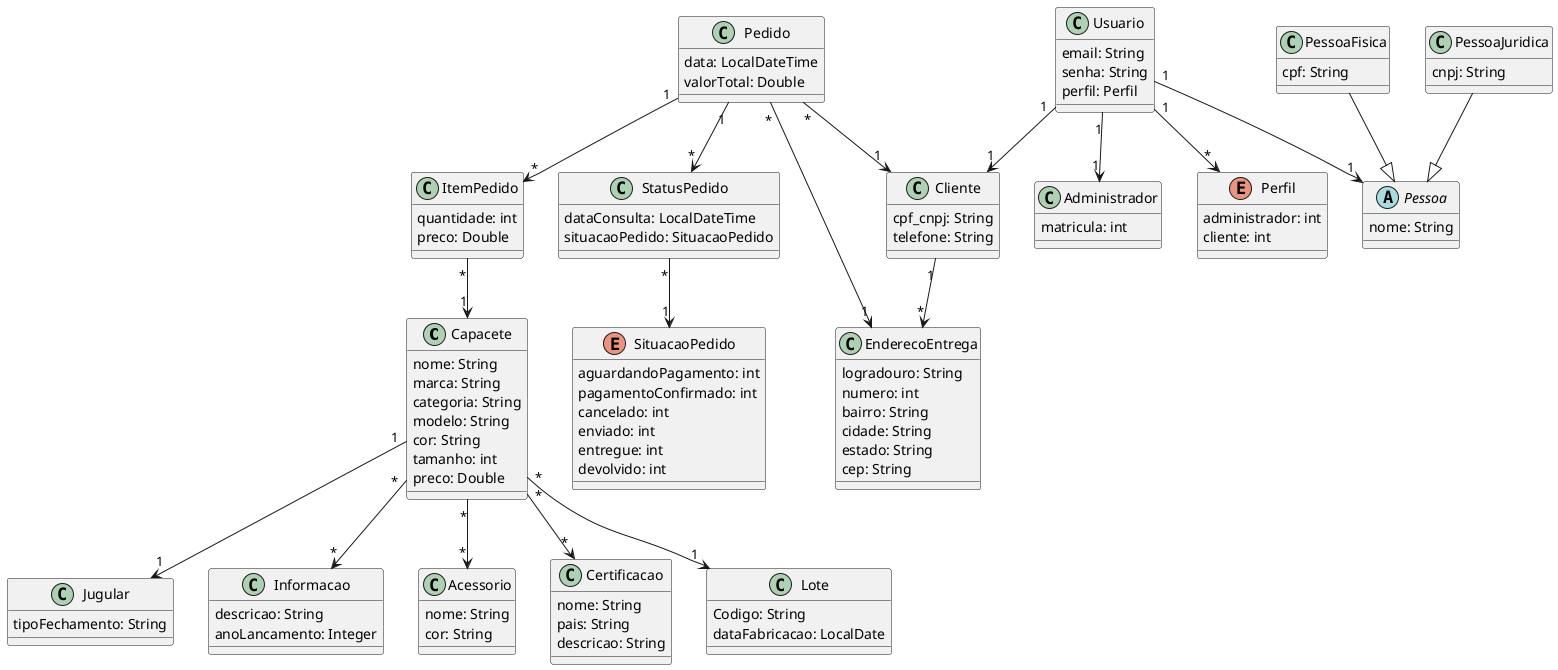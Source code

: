 @startuml

class Capacete {
    nome: String
    marca: String
    categoria: String
    modelo: String
    cor: String
    tamanho: int
    preco: Double
}

class Jugular {
    tipoFechamento: String
    
}

class Informacao {
    descricao: String
    anoLancamento: Integer
}

class Acessorio {
    nome: String
    cor: String
}

class Certificacao {
    nome: String
    pais: String
    descricao: String
}

class Lote {
    Codigo: String
    dataFabricacao: LocalDate
}



class Usuario {
    email: String
    senha: String
    perfil: Perfil
}

enum Perfil {
    administrador: int
    cliente: int
}

class Administrador {
    matricula: int
}

abstract Pessoa {
    nome: String
}

class PessoaFisica{
    cpf: String
}

class PessoaJuridica{
    cnpj: String
}


class Cliente {
    cpf_cnpj: String
    telefone: String
}


class EnderecoEntrega {
    logradouro: String
    numero: int
    bairro: String
    cidade: String
    estado: String
    cep: String
}


class Pedido {
    data: LocalDateTime
    valorTotal: Double
}

class StatusPedido {
    dataConsulta: LocalDateTime
    situacaoPedido: SituacaoPedido
}

enum SituacaoPedido {
    aguardandoPagamento: int
    pagamentoConfirmado: int
    cancelado: int
    enviado: int
    entregue: int
    devolvido: int
}

class ItemPedido {
    quantidade: int
    preco: Double
}


'relacionamento

Capacete "*" --> "*"Certificacao
Capacete "*" --> "*" Acessorio
Capacete "*" --> "*" Informacao
Capacete "*" --> "1" Lote
Capacete "1" --> "1" Jugular


Usuario "1" --> "*" Perfil
Usuario "1" --> "1" Pessoa
Usuario "1" --> "1" Cliente
Usuario "1" --> "1" Administrador
Cliente "1" --> "*" EnderecoEntrega


Pedido "*" --> "1" Cliente
Pedido "1" --> "*" StatusPedido
Pedido "1" --> "*" ItemPedido
Pedido "*" --> "1" EnderecoEntrega
StatusPedido "*" --> "1" SituacaoPedido
ItemPedido "*" --> "1" Capacete


PessoaFisica --|> Pessoa
PessoaJuridica --|> Pessoa

@enduml